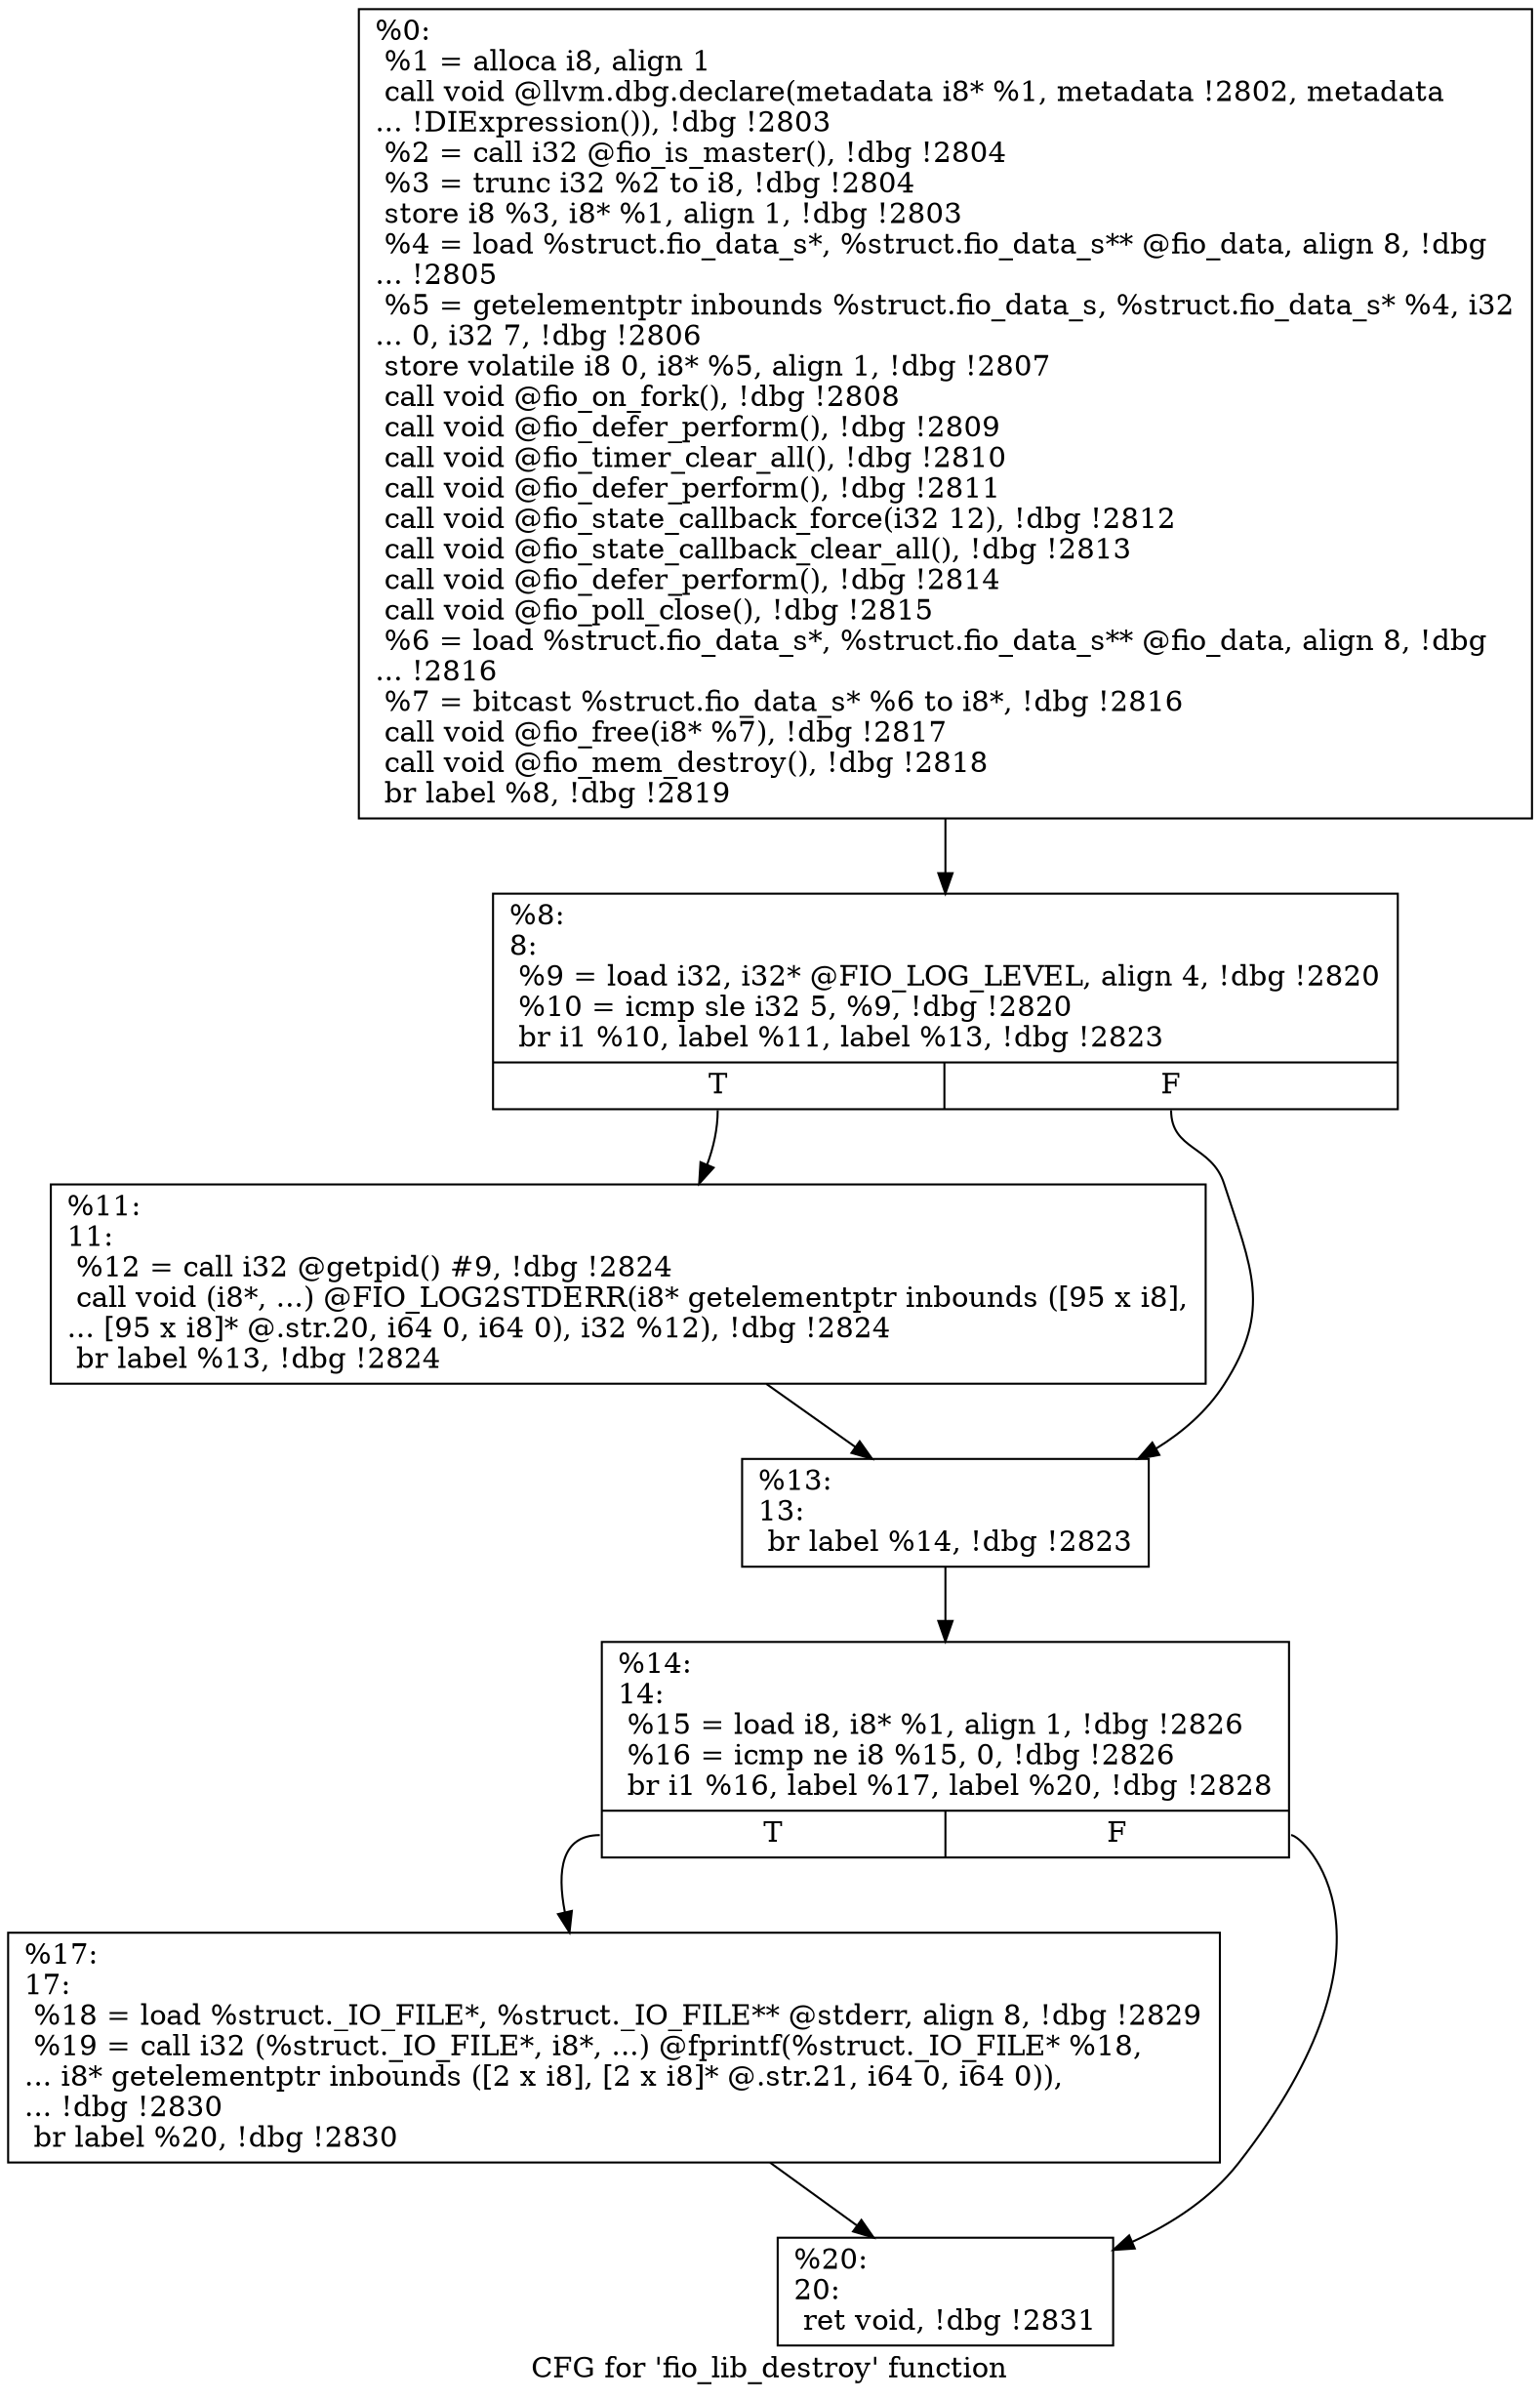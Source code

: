 digraph "CFG for 'fio_lib_destroy' function" {
	label="CFG for 'fio_lib_destroy' function";

	Node0x556851699360 [shape=record,label="{%0:\l  %1 = alloca i8, align 1\l  call void @llvm.dbg.declare(metadata i8* %1, metadata !2802, metadata\l... !DIExpression()), !dbg !2803\l  %2 = call i32 @fio_is_master(), !dbg !2804\l  %3 = trunc i32 %2 to i8, !dbg !2804\l  store i8 %3, i8* %1, align 1, !dbg !2803\l  %4 = load %struct.fio_data_s*, %struct.fio_data_s** @fio_data, align 8, !dbg\l... !2805\l  %5 = getelementptr inbounds %struct.fio_data_s, %struct.fio_data_s* %4, i32\l... 0, i32 7, !dbg !2806\l  store volatile i8 0, i8* %5, align 1, !dbg !2807\l  call void @fio_on_fork(), !dbg !2808\l  call void @fio_defer_perform(), !dbg !2809\l  call void @fio_timer_clear_all(), !dbg !2810\l  call void @fio_defer_perform(), !dbg !2811\l  call void @fio_state_callback_force(i32 12), !dbg !2812\l  call void @fio_state_callback_clear_all(), !dbg !2813\l  call void @fio_defer_perform(), !dbg !2814\l  call void @fio_poll_close(), !dbg !2815\l  %6 = load %struct.fio_data_s*, %struct.fio_data_s** @fio_data, align 8, !dbg\l... !2816\l  %7 = bitcast %struct.fio_data_s* %6 to i8*, !dbg !2816\l  call void @fio_free(i8* %7), !dbg !2817\l  call void @fio_mem_destroy(), !dbg !2818\l  br label %8, !dbg !2819\l}"];
	Node0x556851699360 -> Node0x55685169a700;
	Node0x55685169a700 [shape=record,label="{%8:\l8:                                                \l  %9 = load i32, i32* @FIO_LOG_LEVEL, align 4, !dbg !2820\l  %10 = icmp sle i32 5, %9, !dbg !2820\l  br i1 %10, label %11, label %13, !dbg !2823\l|{<s0>T|<s1>F}}"];
	Node0x55685169a700:s0 -> Node0x55685169a750;
	Node0x55685169a700:s1 -> Node0x55685169a7a0;
	Node0x55685169a750 [shape=record,label="{%11:\l11:                                               \l  %12 = call i32 @getpid() #9, !dbg !2824\l  call void (i8*, ...) @FIO_LOG2STDERR(i8* getelementptr inbounds ([95 x i8],\l... [95 x i8]* @.str.20, i64 0, i64 0), i32 %12), !dbg !2824\l  br label %13, !dbg !2824\l}"];
	Node0x55685169a750 -> Node0x55685169a7a0;
	Node0x55685169a7a0 [shape=record,label="{%13:\l13:                                               \l  br label %14, !dbg !2823\l}"];
	Node0x55685169a7a0 -> Node0x55685169a7f0;
	Node0x55685169a7f0 [shape=record,label="{%14:\l14:                                               \l  %15 = load i8, i8* %1, align 1, !dbg !2826\l  %16 = icmp ne i8 %15, 0, !dbg !2826\l  br i1 %16, label %17, label %20, !dbg !2828\l|{<s0>T|<s1>F}}"];
	Node0x55685169a7f0:s0 -> Node0x55685169a840;
	Node0x55685169a7f0:s1 -> Node0x55685169a890;
	Node0x55685169a840 [shape=record,label="{%17:\l17:                                               \l  %18 = load %struct._IO_FILE*, %struct._IO_FILE** @stderr, align 8, !dbg !2829\l  %19 = call i32 (%struct._IO_FILE*, i8*, ...) @fprintf(%struct._IO_FILE* %18,\l... i8* getelementptr inbounds ([2 x i8], [2 x i8]* @.str.21, i64 0, i64 0)),\l... !dbg !2830\l  br label %20, !dbg !2830\l}"];
	Node0x55685169a840 -> Node0x55685169a890;
	Node0x55685169a890 [shape=record,label="{%20:\l20:                                               \l  ret void, !dbg !2831\l}"];
}
